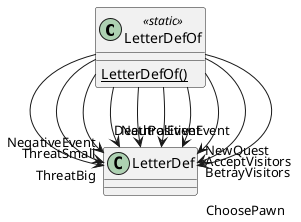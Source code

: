 @startuml
class LetterDefOf <<static>> {
    {static} LetterDefOf()
}
LetterDefOf --> "ThreatBig" LetterDef
LetterDefOf --> "ThreatSmall" LetterDef
LetterDefOf --> "NegativeEvent" LetterDef
LetterDefOf --> "NeutralEvent" LetterDef
LetterDefOf --> "PositiveEvent" LetterDef
LetterDefOf --> "Death" LetterDef
LetterDefOf --> "NewQuest" LetterDef
LetterDefOf --> "AcceptVisitors" LetterDef
LetterDefOf --> "BetrayVisitors" LetterDef
LetterDefOf --> "ChoosePawn" LetterDef
@enduml

